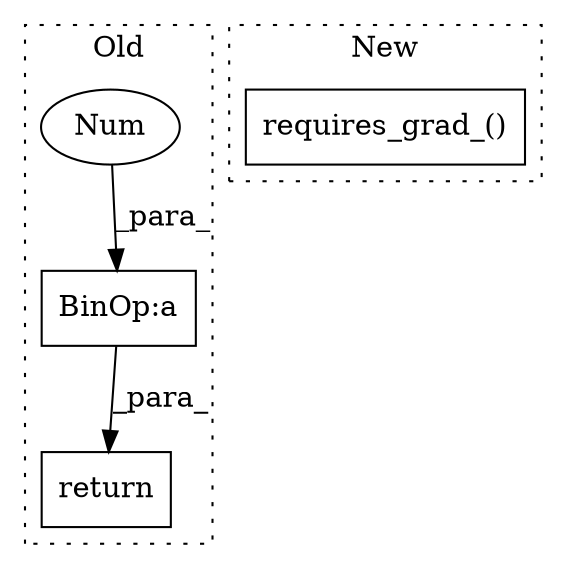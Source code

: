 digraph G {
subgraph cluster0 {
1 [label="return" a="93" s="1120" l="7" shape="box"];
3 [label="BinOp:a" a="82" s="1167" l="4" shape="box"];
4 [label="Num" a="76" s="1171" l="1" shape="ellipse"];
label = "Old";
style="dotted";
}
subgraph cluster1 {
2 [label="requires_grad_()" a="75" s="888,916" l="24,1" shape="box"];
label = "New";
style="dotted";
}
3 -> 1 [label="_para_"];
4 -> 3 [label="_para_"];
}
